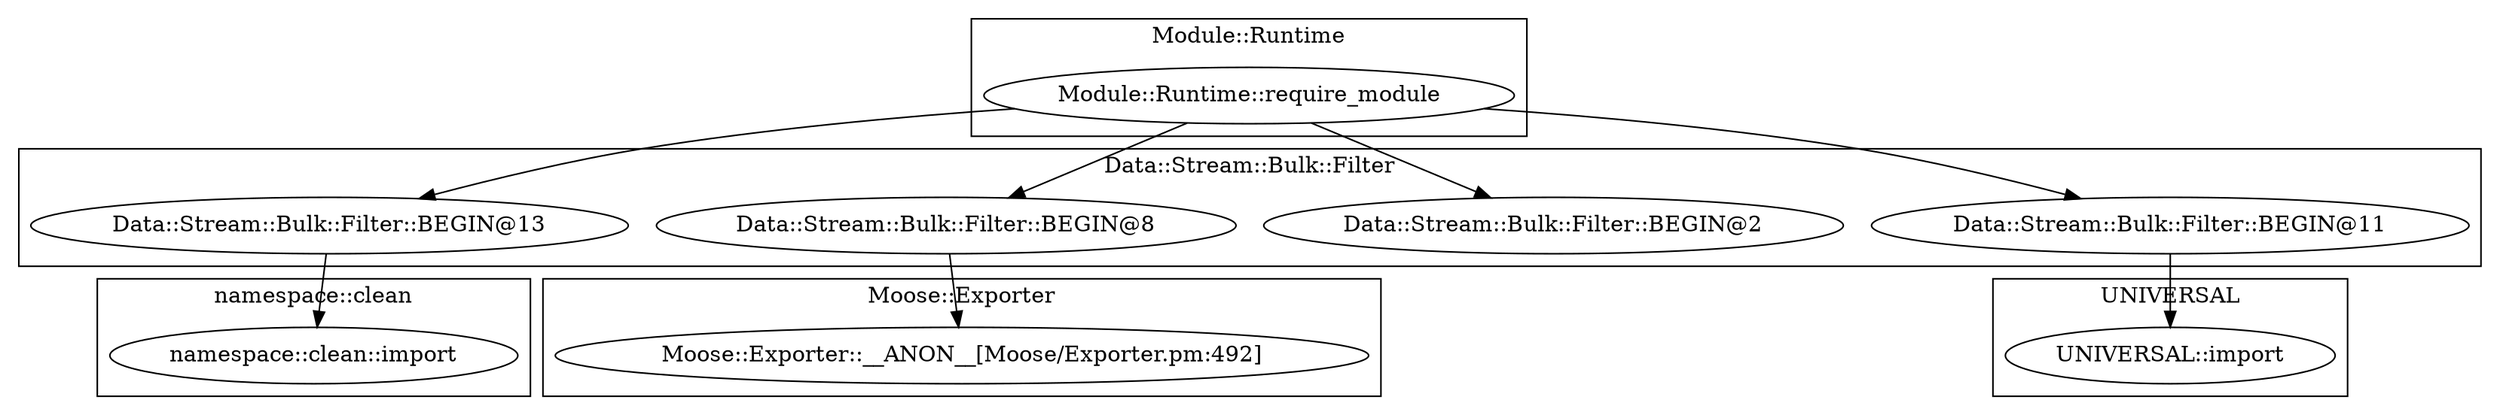 digraph {
graph [overlap=false]
subgraph cluster_UNIVERSAL {
	label="UNIVERSAL";
	"UNIVERSAL::import";
}
subgraph cluster_namespace_clean {
	label="namespace::clean";
	"namespace::clean::import";
}
subgraph cluster_Module_Runtime {
	label="Module::Runtime";
	"Module::Runtime::require_module";
}
subgraph cluster_Data_Stream_Bulk_Filter {
	label="Data::Stream::Bulk::Filter";
	"Data::Stream::Bulk::Filter::BEGIN@13";
	"Data::Stream::Bulk::Filter::BEGIN@2";
	"Data::Stream::Bulk::Filter::BEGIN@8";
	"Data::Stream::Bulk::Filter::BEGIN@11";
}
subgraph cluster_Moose_Exporter {
	label="Moose::Exporter";
	"Moose::Exporter::__ANON__[Moose/Exporter.pm:492]";
}
"Data::Stream::Bulk::Filter::BEGIN@11" -> "UNIVERSAL::import";
"Module::Runtime::require_module" -> "Data::Stream::Bulk::Filter::BEGIN@13";
"Data::Stream::Bulk::Filter::BEGIN@13" -> "namespace::clean::import";
"Data::Stream::Bulk::Filter::BEGIN@8" -> "Moose::Exporter::__ANON__[Moose/Exporter.pm:492]";
"Module::Runtime::require_module" -> "Data::Stream::Bulk::Filter::BEGIN@11";
"Module::Runtime::require_module" -> "Data::Stream::Bulk::Filter::BEGIN@2";
"Module::Runtime::require_module" -> "Data::Stream::Bulk::Filter::BEGIN@8";
}
